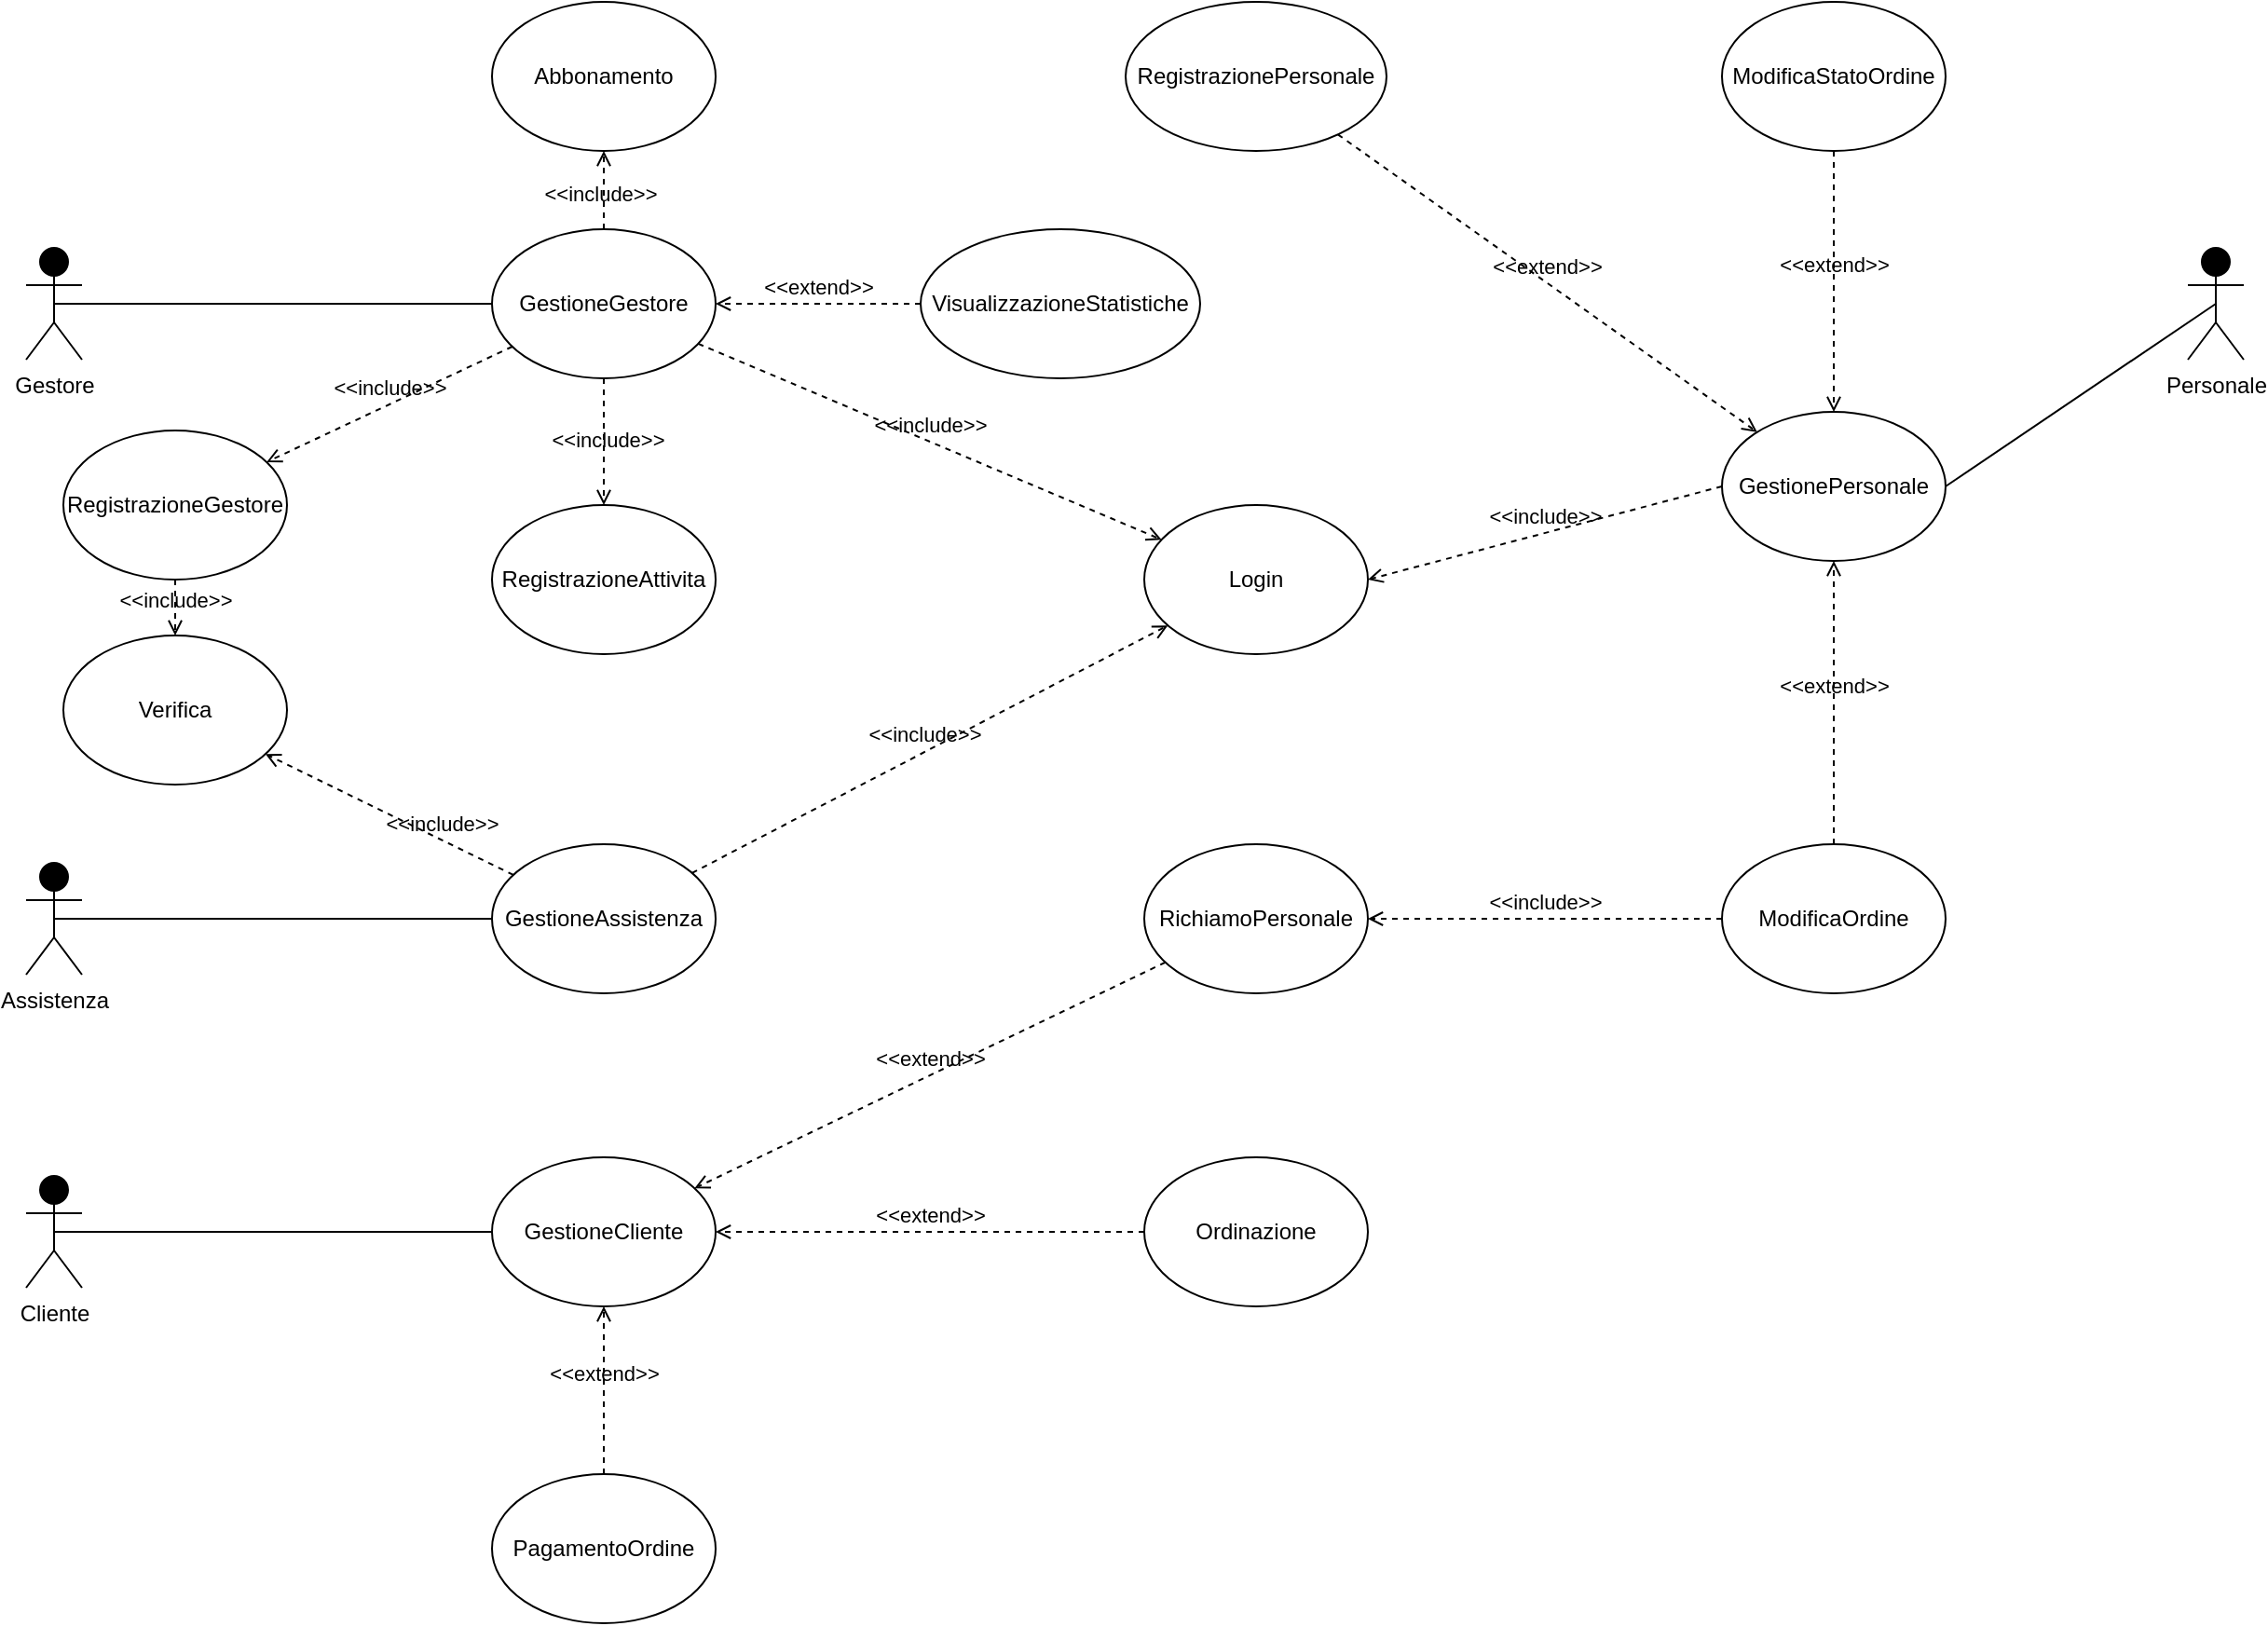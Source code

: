 <mxfile version="20.3.0" type="device"><diagram id="Q1I9YvUUfdlHUlMVrsis" name="Page-1"><mxGraphModel dx="1157" dy="1827" grid="1" gridSize="10" guides="1" tooltips="1" connect="1" arrows="1" fold="1" page="1" pageScale="1" pageWidth="850" pageHeight="1100" math="0" shadow="0"><root><mxCell id="0"/><mxCell id="1" parent="0"/><mxCell id="bgCaD_sjHHVl8HCVDSOk-5" value="Gestore" style="shape=umlActor;html=1;verticalLabelPosition=bottom;verticalAlign=top;align=center;fillColor=#000000;" vertex="1" parent="1"><mxGeometry x="170" y="102" width="30" height="60" as="geometry"/></mxCell><mxCell id="bgCaD_sjHHVl8HCVDSOk-6" value="Cliente" style="shape=umlActor;html=1;verticalLabelPosition=bottom;verticalAlign=top;align=center;fillColor=#000000;" vertex="1" parent="1"><mxGeometry x="170" y="600" width="30" height="60" as="geometry"/></mxCell><mxCell id="bgCaD_sjHHVl8HCVDSOk-8" value="Personale" style="shape=umlActor;html=1;verticalLabelPosition=bottom;verticalAlign=top;align=center;fillColor=#000000;" vertex="1" parent="1"><mxGeometry x="1330" y="102" width="30" height="60" as="geometry"/></mxCell><mxCell id="bgCaD_sjHHVl8HCVDSOk-9" value="Assistenza" style="shape=umlActor;verticalLabelPosition=bottom;verticalAlign=top;html=1;outlineConnect=0;fillColor=#000000;" vertex="1" parent="1"><mxGeometry x="170" y="432" width="30" height="60" as="geometry"/></mxCell><mxCell id="bgCaD_sjHHVl8HCVDSOk-23" value="GestioneGestore" style="ellipse;whiteSpace=wrap;html=1;fillColor=#FFFFFF;" vertex="1" parent="1"><mxGeometry x="420" y="92" width="120" height="80" as="geometry"/></mxCell><mxCell id="bgCaD_sjHHVl8HCVDSOk-24" value="Login" style="ellipse;whiteSpace=wrap;html=1;fillColor=#FFFFFF;" vertex="1" parent="1"><mxGeometry x="770" y="240" width="120" height="80" as="geometry"/></mxCell><mxCell id="bgCaD_sjHHVl8HCVDSOk-25" value="RegistrazioneGestore" style="ellipse;whiteSpace=wrap;html=1;fillColor=#FFFFFF;" vertex="1" parent="1"><mxGeometry x="190" y="200" width="120" height="80" as="geometry"/></mxCell><mxCell id="bgCaD_sjHHVl8HCVDSOk-26" value="GestionePersonale" style="ellipse;whiteSpace=wrap;html=1;fillColor=#FFFFFF;" vertex="1" parent="1"><mxGeometry x="1080" y="190" width="120" height="80" as="geometry"/></mxCell><mxCell id="bgCaD_sjHHVl8HCVDSOk-27" value="&amp;lt;&amp;lt;include&amp;gt;&amp;gt;" style="html=1;verticalAlign=bottom;labelBackgroundColor=none;endArrow=open;endFill=0;dashed=1;rounded=0;exitX=0;exitY=0.5;exitDx=0;exitDy=0;entryX=1;entryY=0.5;entryDx=0;entryDy=0;" edge="1" parent="1" source="bgCaD_sjHHVl8HCVDSOk-26" target="bgCaD_sjHHVl8HCVDSOk-24"><mxGeometry width="160" relative="1" as="geometry"><mxPoint x="680" y="10" as="sourcePoint"/><mxPoint x="840" y="10" as="targetPoint"/></mxGeometry></mxCell><mxCell id="bgCaD_sjHHVl8HCVDSOk-30" value="&amp;lt;&amp;lt;include&amp;gt;&amp;gt;" style="html=1;verticalAlign=bottom;labelBackgroundColor=none;endArrow=open;endFill=0;dashed=1;rounded=0;" edge="1" parent="1" source="bgCaD_sjHHVl8HCVDSOk-23" target="bgCaD_sjHHVl8HCVDSOk-24"><mxGeometry width="160" relative="1" as="geometry"><mxPoint x="470" y="70" as="sourcePoint"/><mxPoint x="630" y="70" as="targetPoint"/></mxGeometry></mxCell><mxCell id="bgCaD_sjHHVl8HCVDSOk-31" value="&amp;lt;&amp;lt;include&amp;gt;&amp;gt;" style="html=1;verticalAlign=bottom;labelBackgroundColor=none;endArrow=open;endFill=0;dashed=1;rounded=0;" edge="1" parent="1" source="bgCaD_sjHHVl8HCVDSOk-23" target="bgCaD_sjHHVl8HCVDSOk-25"><mxGeometry width="160" relative="1" as="geometry"><mxPoint x="477.426" y="113.716" as="sourcePoint"/><mxPoint x="567.574" y="68.284" as="targetPoint"/></mxGeometry></mxCell><mxCell id="bgCaD_sjHHVl8HCVDSOk-33" value="" style="endArrow=none;html=1;rounded=0;entryX=0.5;entryY=0.5;entryDx=0;entryDy=0;entryPerimeter=0;exitX=0;exitY=0.5;exitDx=0;exitDy=0;" edge="1" parent="1" source="bgCaD_sjHHVl8HCVDSOk-23" target="bgCaD_sjHHVl8HCVDSOk-5"><mxGeometry width="50" height="50" relative="1" as="geometry"><mxPoint x="520" y="190" as="sourcePoint"/><mxPoint x="570" y="140" as="targetPoint"/></mxGeometry></mxCell><mxCell id="bgCaD_sjHHVl8HCVDSOk-34" value="" style="endArrow=none;html=1;rounded=0;entryX=0.5;entryY=0.5;entryDx=0;entryDy=0;entryPerimeter=0;exitX=1;exitY=0.5;exitDx=0;exitDy=0;" edge="1" parent="1" source="bgCaD_sjHHVl8HCVDSOk-26" target="bgCaD_sjHHVl8HCVDSOk-8"><mxGeometry width="50" height="50" relative="1" as="geometry"><mxPoint x="580" y="430" as="sourcePoint"/><mxPoint x="630" y="380" as="targetPoint"/></mxGeometry></mxCell><mxCell id="bgCaD_sjHHVl8HCVDSOk-35" value="GestioneCliente" style="ellipse;whiteSpace=wrap;html=1;fillColor=#FFFFFF;" vertex="1" parent="1"><mxGeometry x="420" y="590" width="120" height="80" as="geometry"/></mxCell><mxCell id="bgCaD_sjHHVl8HCVDSOk-36" value="" style="endArrow=none;html=1;rounded=0;exitX=0.5;exitY=0.5;exitDx=0;exitDy=0;exitPerimeter=0;entryX=0;entryY=0.5;entryDx=0;entryDy=0;" edge="1" parent="1" source="bgCaD_sjHHVl8HCVDSOk-6" target="bgCaD_sjHHVl8HCVDSOk-35"><mxGeometry width="50" height="50" relative="1" as="geometry"><mxPoint x="580" y="453" as="sourcePoint"/><mxPoint x="630" y="403" as="targetPoint"/></mxGeometry></mxCell><mxCell id="bgCaD_sjHHVl8HCVDSOk-37" value="GestioneAssistenza" style="ellipse;whiteSpace=wrap;html=1;fillColor=#FFFFFF;" vertex="1" parent="1"><mxGeometry x="420" y="422" width="120" height="80" as="geometry"/></mxCell><mxCell id="bgCaD_sjHHVl8HCVDSOk-43" value="" style="endArrow=none;html=1;rounded=0;exitX=0.5;exitY=0.5;exitDx=0;exitDy=0;exitPerimeter=0;entryX=0;entryY=0.5;entryDx=0;entryDy=0;" edge="1" parent="1" source="bgCaD_sjHHVl8HCVDSOk-9" target="bgCaD_sjHHVl8HCVDSOk-37"><mxGeometry width="50" height="50" relative="1" as="geometry"><mxPoint x="580" y="430" as="sourcePoint"/><mxPoint x="630" y="380" as="targetPoint"/></mxGeometry></mxCell><mxCell id="bgCaD_sjHHVl8HCVDSOk-44" value="&amp;lt;&amp;lt;include&amp;gt;&amp;gt;" style="html=1;verticalAlign=bottom;labelBackgroundColor=none;endArrow=open;endFill=0;dashed=1;rounded=0;" edge="1" parent="1" source="bgCaD_sjHHVl8HCVDSOk-37" target="bgCaD_sjHHVl8HCVDSOk-45"><mxGeometry x="-0.429" width="160" relative="1" as="geometry"><mxPoint x="510" y="630" as="sourcePoint"/><mxPoint x="670" y="630" as="targetPoint"/><mxPoint as="offset"/></mxGeometry></mxCell><mxCell id="bgCaD_sjHHVl8HCVDSOk-45" value="Verifica" style="ellipse;whiteSpace=wrap;html=1;fillColor=#FFFFFF;" vertex="1" parent="1"><mxGeometry x="190" y="310" width="120" height="80" as="geometry"/></mxCell><mxCell id="bgCaD_sjHHVl8HCVDSOk-50" value="&amp;lt;&amp;lt;include&amp;gt;&amp;gt;" style="html=1;verticalAlign=bottom;labelBackgroundColor=none;endArrow=open;endFill=0;dashed=1;rounded=0;" edge="1" parent="1" source="bgCaD_sjHHVl8HCVDSOk-37" target="bgCaD_sjHHVl8HCVDSOk-24"><mxGeometry x="-0.024" y="1" width="160" relative="1" as="geometry"><mxPoint x="660" y="280" as="sourcePoint"/><mxPoint x="820" y="280" as="targetPoint"/><Array as="points"/><mxPoint as="offset"/></mxGeometry></mxCell><mxCell id="bgCaD_sjHHVl8HCVDSOk-51" value="Abbonamento" style="ellipse;whiteSpace=wrap;html=1;fillColor=#FFFFFF;" vertex="1" parent="1"><mxGeometry x="420" y="-30" width="120" height="80" as="geometry"/></mxCell><mxCell id="bgCaD_sjHHVl8HCVDSOk-52" value="&amp;lt;&amp;lt;include&amp;gt;&amp;gt;" style="html=1;verticalAlign=bottom;labelBackgroundColor=none;endArrow=open;endFill=0;dashed=1;rounded=0;exitX=0.5;exitY=0;exitDx=0;exitDy=0;entryX=0.5;entryY=1;entryDx=0;entryDy=0;" edge="1" parent="1" source="bgCaD_sjHHVl8HCVDSOk-23" target="bgCaD_sjHHVl8HCVDSOk-51"><mxGeometry x="-0.532" y="2" width="160" relative="1" as="geometry"><mxPoint x="510" y="280" as="sourcePoint"/><mxPoint x="670" y="280" as="targetPoint"/><mxPoint as="offset"/></mxGeometry></mxCell><mxCell id="bgCaD_sjHHVl8HCVDSOk-53" value="RegistrazioneAttivita" style="ellipse;whiteSpace=wrap;html=1;fillColor=#FFFFFF;" vertex="1" parent="1"><mxGeometry x="420" y="240" width="120" height="80" as="geometry"/></mxCell><mxCell id="bgCaD_sjHHVl8HCVDSOk-54" value="&amp;lt;&amp;lt;include&amp;gt;&amp;gt;" style="html=1;verticalAlign=bottom;labelBackgroundColor=none;endArrow=open;endFill=0;dashed=1;rounded=0;exitX=0.5;exitY=1;exitDx=0;exitDy=0;entryX=0.5;entryY=0;entryDx=0;entryDy=0;" edge="1" parent="1" target="bgCaD_sjHHVl8HCVDSOk-53" source="bgCaD_sjHHVl8HCVDSOk-23"><mxGeometry x="0.232" y="2" width="160" relative="1" as="geometry"><mxPoint x="485" y="220" as="sourcePoint"/><mxPoint x="670" y="368" as="targetPoint"/><mxPoint as="offset"/></mxGeometry></mxCell><mxCell id="bgCaD_sjHHVl8HCVDSOk-63" value="RegistrazionePersonale" style="ellipse;whiteSpace=wrap;html=1;fillColor=#FFFFFF;" vertex="1" parent="1"><mxGeometry x="760" y="-30" width="140" height="80" as="geometry"/></mxCell><mxCell id="bgCaD_sjHHVl8HCVDSOk-70" value="VisualizzazioneStatistiche" style="ellipse;whiteSpace=wrap;html=1;fillColor=#FFFFFF;" vertex="1" parent="1"><mxGeometry x="650" y="92" width="150" height="80" as="geometry"/></mxCell><mxCell id="bgCaD_sjHHVl8HCVDSOk-75" value="Ordinazione" style="ellipse;whiteSpace=wrap;html=1;fillColor=#FFFFFF;" vertex="1" parent="1"><mxGeometry x="770" y="590" width="120" height="80" as="geometry"/></mxCell><mxCell id="bgCaD_sjHHVl8HCVDSOk-83" value="PagamentoOrdine" style="ellipse;whiteSpace=wrap;html=1;fillColor=#FFFFFF;" vertex="1" parent="1"><mxGeometry x="420" y="760" width="120" height="80" as="geometry"/></mxCell><mxCell id="bgCaD_sjHHVl8HCVDSOk-87" value="&amp;lt;&amp;lt;extend&amp;gt;&amp;gt;" style="html=1;verticalAlign=bottom;labelBackgroundColor=none;endArrow=open;endFill=0;dashed=1;rounded=0;" edge="1" parent="1" source="bgCaD_sjHHVl8HCVDSOk-70" target="bgCaD_sjHHVl8HCVDSOk-23"><mxGeometry width="160" relative="1" as="geometry"><mxPoint x="670" y="160" as="sourcePoint"/><mxPoint x="855.0" y="142" as="targetPoint"/></mxGeometry></mxCell><mxCell id="bgCaD_sjHHVl8HCVDSOk-89" value="&amp;lt;&amp;lt;extend&amp;gt;&amp;gt;" style="html=1;verticalAlign=bottom;labelBackgroundColor=none;endArrow=open;endFill=0;dashed=1;rounded=0;" edge="1" parent="1" source="bgCaD_sjHHVl8HCVDSOk-83" target="bgCaD_sjHHVl8HCVDSOk-35"><mxGeometry width="160" relative="1" as="geometry"><mxPoint x="660" y="570" as="sourcePoint"/><mxPoint x="820" y="570" as="targetPoint"/></mxGeometry></mxCell><mxCell id="bgCaD_sjHHVl8HCVDSOk-90" value="&amp;lt;&amp;lt;include&amp;gt;&amp;gt;" style="html=1;verticalAlign=bottom;labelBackgroundColor=none;endArrow=open;endFill=0;dashed=1;rounded=0;exitX=0.5;exitY=1;exitDx=0;exitDy=0;entryX=0.5;entryY=0;entryDx=0;entryDy=0;" edge="1" parent="1" source="bgCaD_sjHHVl8HCVDSOk-25" target="bgCaD_sjHHVl8HCVDSOk-45"><mxGeometry x="0.333" width="160" relative="1" as="geometry"><mxPoint x="310" y="290" as="sourcePoint"/><mxPoint x="470" y="290" as="targetPoint"/><mxPoint as="offset"/></mxGeometry></mxCell><mxCell id="bgCaD_sjHHVl8HCVDSOk-91" value="RichiamoPersonale" style="ellipse;whiteSpace=wrap;html=1;fillColor=#FFFFFF;" vertex="1" parent="1"><mxGeometry x="770" y="422" width="120" height="80" as="geometry"/></mxCell><mxCell id="bgCaD_sjHHVl8HCVDSOk-92" value="&amp;lt;&amp;lt;extend&amp;gt;&amp;gt;" style="html=1;verticalAlign=bottom;labelBackgroundColor=none;endArrow=open;endFill=0;dashed=1;rounded=0;" edge="1" parent="1" source="bgCaD_sjHHVl8HCVDSOk-91" target="bgCaD_sjHHVl8HCVDSOk-35"><mxGeometry width="160" relative="1" as="geometry"><mxPoint x="430" y="750" as="sourcePoint"/><mxPoint x="590" y="750" as="targetPoint"/></mxGeometry></mxCell><mxCell id="bgCaD_sjHHVl8HCVDSOk-95" value="ModificaOrdine" style="ellipse;whiteSpace=wrap;html=1;fillColor=#FFFFFF;" vertex="1" parent="1"><mxGeometry x="1080" y="422" width="120" height="80" as="geometry"/></mxCell><mxCell id="bgCaD_sjHHVl8HCVDSOk-96" value="&amp;lt;&amp;lt;extend&amp;gt;&amp;gt;" style="html=1;verticalAlign=bottom;labelBackgroundColor=none;endArrow=open;endFill=0;dashed=1;rounded=0;" edge="1" parent="1" source="bgCaD_sjHHVl8HCVDSOk-95" target="bgCaD_sjHHVl8HCVDSOk-26"><mxGeometry width="160" relative="1" as="geometry"><mxPoint x="1200" y="220" as="sourcePoint"/><mxPoint x="1360" y="220" as="targetPoint"/></mxGeometry></mxCell><mxCell id="bgCaD_sjHHVl8HCVDSOk-97" value="&amp;lt;&amp;lt;include&amp;gt;&amp;gt;" style="html=1;verticalAlign=bottom;labelBackgroundColor=none;endArrow=open;endFill=0;dashed=1;rounded=0;exitX=0;exitY=0.5;exitDx=0;exitDy=0;entryX=1;entryY=0.5;entryDx=0;entryDy=0;" edge="1" parent="1" source="bgCaD_sjHHVl8HCVDSOk-95" target="bgCaD_sjHHVl8HCVDSOk-91"><mxGeometry width="160" relative="1" as="geometry"><mxPoint x="1080" y="430" as="sourcePoint"/><mxPoint x="1240" y="430" as="targetPoint"/></mxGeometry></mxCell><mxCell id="bgCaD_sjHHVl8HCVDSOk-98" value="ModificaStatoOrdine" style="ellipse;whiteSpace=wrap;html=1;fillColor=#FFFFFF;" vertex="1" parent="1"><mxGeometry x="1080" y="-30" width="120" height="80" as="geometry"/></mxCell><mxCell id="bgCaD_sjHHVl8HCVDSOk-99" value="&amp;lt;&amp;lt;extend&amp;gt;&amp;gt;" style="html=1;verticalAlign=bottom;labelBackgroundColor=none;endArrow=open;endFill=0;dashed=1;rounded=0;" edge="1" parent="1" source="bgCaD_sjHHVl8HCVDSOk-98" target="bgCaD_sjHHVl8HCVDSOk-26"><mxGeometry width="160" relative="1" as="geometry"><mxPoint x="1230" y="270" as="sourcePoint"/><mxPoint x="1390" y="270" as="targetPoint"/></mxGeometry></mxCell><mxCell id="bgCaD_sjHHVl8HCVDSOk-100" value="&amp;lt;&amp;lt;extend&amp;gt;&amp;gt;" style="html=1;verticalAlign=bottom;labelBackgroundColor=none;endArrow=open;endFill=0;dashed=1;rounded=0;" edge="1" parent="1" source="bgCaD_sjHHVl8HCVDSOk-75" target="bgCaD_sjHHVl8HCVDSOk-35"><mxGeometry width="160" relative="1" as="geometry"><mxPoint x="480" y="710" as="sourcePoint"/><mxPoint x="640" y="710" as="targetPoint"/></mxGeometry></mxCell><mxCell id="bgCaD_sjHHVl8HCVDSOk-101" value="&amp;lt;&amp;lt;extend&amp;gt;&amp;gt;" style="html=1;verticalAlign=bottom;labelBackgroundColor=none;endArrow=open;endFill=0;dashed=1;rounded=0;" edge="1" parent="1" source="bgCaD_sjHHVl8HCVDSOk-63" target="bgCaD_sjHHVl8HCVDSOk-26"><mxGeometry width="160" relative="1" as="geometry"><mxPoint x="950" y="70" as="sourcePoint"/><mxPoint x="1160" y="250" as="targetPoint"/></mxGeometry></mxCell></root></mxGraphModel></diagram></mxfile>